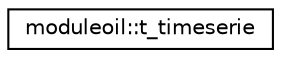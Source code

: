 digraph "Graphical Class Hierarchy"
{
 // LATEX_PDF_SIZE
  edge [fontname="Helvetica",fontsize="10",labelfontname="Helvetica",labelfontsize="10"];
  node [fontname="Helvetica",fontsize="10",shape=record];
  rankdir="LR";
  Node0 [label="moduleoil::t_timeserie",height=0.2,width=0.4,color="black", fillcolor="white", style="filled",URL="$structmoduleoil_1_1t__timeserie.html",tooltip=" "];
}
